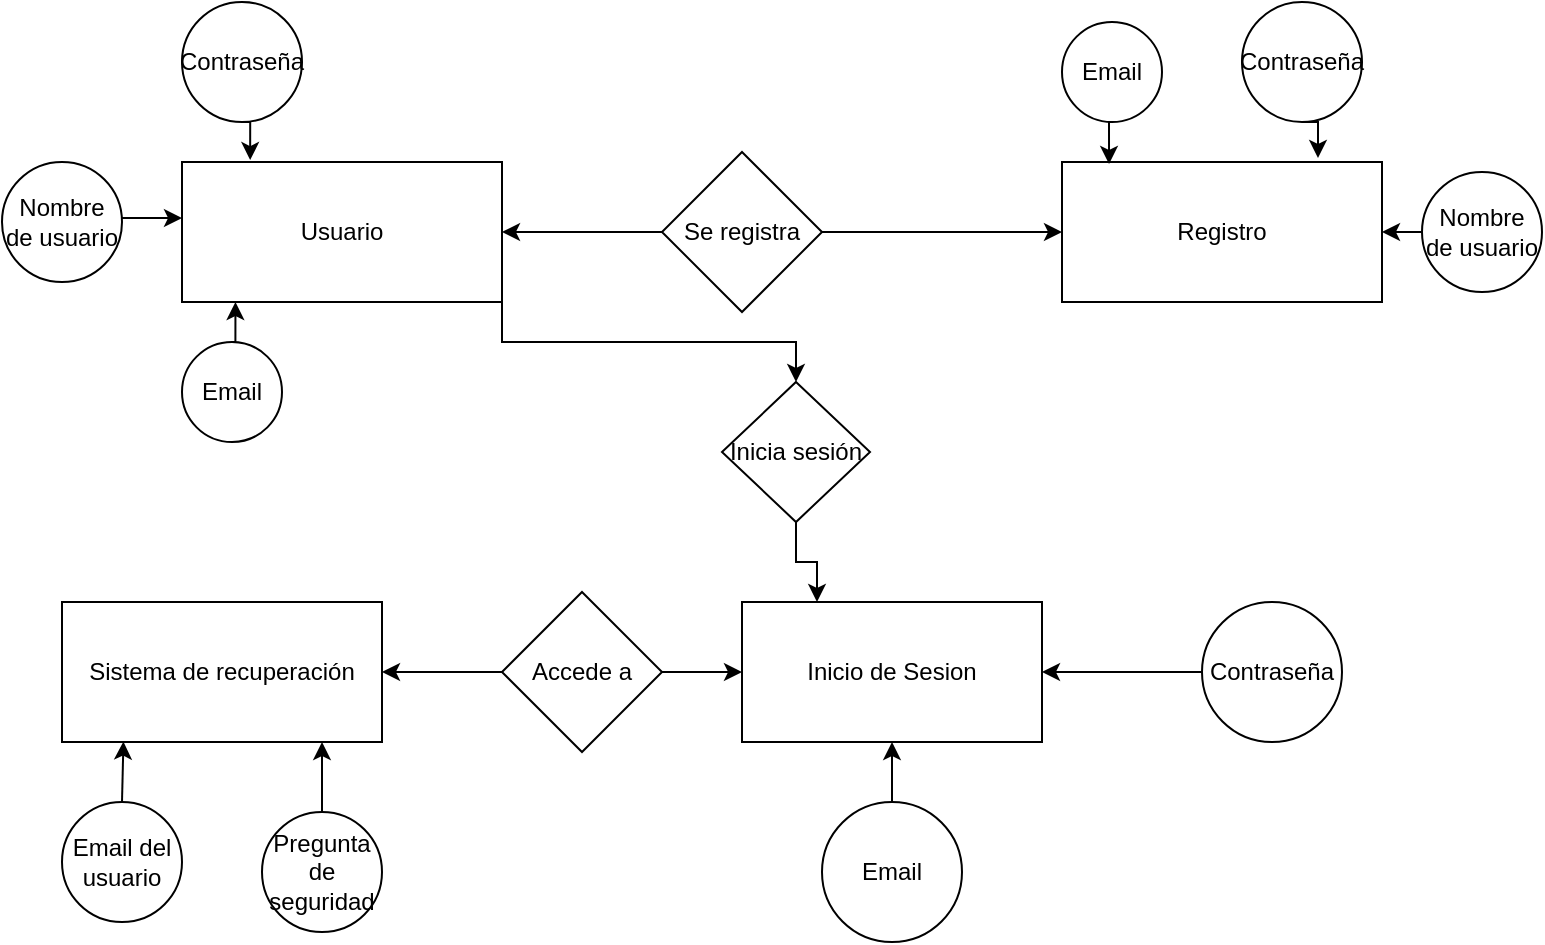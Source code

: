 <mxfile version="18.1.3" type="device"><diagram id="x92J9vLxxKY0nqDYDQZK" name="Page-1"><mxGraphModel dx="1038" dy="521" grid="1" gridSize="10" guides="1" tooltips="1" connect="1" arrows="1" fold="1" page="1" pageScale="1" pageWidth="827" pageHeight="1169" math="0" shadow="0"><root><mxCell id="0"/><mxCell id="1" parent="0"/><mxCell id="5jOtEiBpyeOS3dG_WV-c-13" style="edgeStyle=orthogonalEdgeStyle;rounded=0;orthogonalLoop=1;jettySize=auto;html=1;exitX=1;exitY=1;exitDx=0;exitDy=0;entryX=0.5;entryY=0;entryDx=0;entryDy=0;" edge="1" parent="1" source="t_LyBzLOs9hdAW1MlN3v-1" target="5jOtEiBpyeOS3dG_WV-c-12"><mxGeometry relative="1" as="geometry"><Array as="points"><mxPoint x="280" y="230"/><mxPoint x="427" y="230"/></Array></mxGeometry></mxCell><mxCell id="t_LyBzLOs9hdAW1MlN3v-1" value="Usuario" style="rounded=0;whiteSpace=wrap;html=1;" parent="1" vertex="1"><mxGeometry x="120" y="140" width="160" height="70" as="geometry"/></mxCell><mxCell id="t_LyBzLOs9hdAW1MlN3v-7" style="edgeStyle=orthogonalEdgeStyle;rounded=0;orthogonalLoop=1;jettySize=auto;html=1;exitX=0.5;exitY=1;exitDx=0;exitDy=0;entryX=0.213;entryY=-0.014;entryDx=0;entryDy=0;entryPerimeter=0;" parent="1" source="t_LyBzLOs9hdAW1MlN3v-2" target="t_LyBzLOs9hdAW1MlN3v-1" edge="1"><mxGeometry relative="1" as="geometry"/></mxCell><mxCell id="t_LyBzLOs9hdAW1MlN3v-2" value="Contraseña" style="ellipse;whiteSpace=wrap;html=1;aspect=fixed;" parent="1" vertex="1"><mxGeometry x="120" y="60" width="60" height="60" as="geometry"/></mxCell><mxCell id="t_LyBzLOs9hdAW1MlN3v-9" style="edgeStyle=orthogonalEdgeStyle;rounded=0;orthogonalLoop=1;jettySize=auto;html=1;exitX=0.5;exitY=0;exitDx=0;exitDy=0;entryX=0.167;entryY=1;entryDx=0;entryDy=0;entryPerimeter=0;" parent="1" source="t_LyBzLOs9hdAW1MlN3v-3" target="t_LyBzLOs9hdAW1MlN3v-1" edge="1"><mxGeometry relative="1" as="geometry"/></mxCell><mxCell id="t_LyBzLOs9hdAW1MlN3v-3" value="Email" style="ellipse;whiteSpace=wrap;html=1;aspect=fixed;" parent="1" vertex="1"><mxGeometry x="120" y="230" width="50" height="50" as="geometry"/></mxCell><mxCell id="t_LyBzLOs9hdAW1MlN3v-8" style="edgeStyle=orthogonalEdgeStyle;rounded=0;orthogonalLoop=1;jettySize=auto;html=1;exitX=1;exitY=0.5;exitDx=0;exitDy=0;entryX=0;entryY=0.4;entryDx=0;entryDy=0;entryPerimeter=0;" parent="1" source="t_LyBzLOs9hdAW1MlN3v-5" target="t_LyBzLOs9hdAW1MlN3v-1" edge="1"><mxGeometry relative="1" as="geometry"><mxPoint x="30" y="170" as="targetPoint"/><Array as="points"><mxPoint x="40" y="170"/><mxPoint x="40" y="168"/></Array></mxGeometry></mxCell><mxCell id="t_LyBzLOs9hdAW1MlN3v-5" value="Nombre de usuario" style="ellipse;whiteSpace=wrap;html=1;aspect=fixed;" parent="1" vertex="1"><mxGeometry x="30" y="140" width="60" height="60" as="geometry"/></mxCell><mxCell id="t_LyBzLOs9hdAW1MlN3v-12" value="Registro" style="rounded=0;whiteSpace=wrap;html=1;" parent="1" vertex="1"><mxGeometry x="560" y="140" width="160" height="70" as="geometry"/></mxCell><mxCell id="t_LyBzLOs9hdAW1MlN3v-13" value="Sistema de recuperación" style="rounded=0;whiteSpace=wrap;html=1;" parent="1" vertex="1"><mxGeometry x="60" y="360" width="160" height="70" as="geometry"/></mxCell><mxCell id="t_LyBzLOs9hdAW1MlN3v-20" style="edgeStyle=orthogonalEdgeStyle;rounded=0;orthogonalLoop=1;jettySize=auto;html=1;exitX=0.5;exitY=1;exitDx=0;exitDy=0;entryX=0.8;entryY=-0.029;entryDx=0;entryDy=0;entryPerimeter=0;" parent="1" source="t_LyBzLOs9hdAW1MlN3v-15" target="t_LyBzLOs9hdAW1MlN3v-12" edge="1"><mxGeometry relative="1" as="geometry"/></mxCell><mxCell id="t_LyBzLOs9hdAW1MlN3v-15" value="Contraseña" style="ellipse;whiteSpace=wrap;html=1;aspect=fixed;" parent="1" vertex="1"><mxGeometry x="650" y="60" width="60" height="60" as="geometry"/></mxCell><mxCell id="t_LyBzLOs9hdAW1MlN3v-21" style="edgeStyle=orthogonalEdgeStyle;rounded=0;orthogonalLoop=1;jettySize=auto;html=1;exitX=0;exitY=0.5;exitDx=0;exitDy=0;entryX=1;entryY=0.5;entryDx=0;entryDy=0;" parent="1" source="t_LyBzLOs9hdAW1MlN3v-16" target="t_LyBzLOs9hdAW1MlN3v-12" edge="1"><mxGeometry relative="1" as="geometry"/></mxCell><mxCell id="t_LyBzLOs9hdAW1MlN3v-16" value="Nombre de usuario" style="ellipse;whiteSpace=wrap;html=1;aspect=fixed;" parent="1" vertex="1"><mxGeometry x="740" y="145" width="60" height="60" as="geometry"/></mxCell><mxCell id="t_LyBzLOs9hdAW1MlN3v-18" style="edgeStyle=orthogonalEdgeStyle;rounded=0;orthogonalLoop=1;jettySize=auto;html=1;exitX=0.5;exitY=1;exitDx=0;exitDy=0;entryX=0.147;entryY=0.014;entryDx=0;entryDy=0;entryPerimeter=0;" parent="1" source="t_LyBzLOs9hdAW1MlN3v-17" target="t_LyBzLOs9hdAW1MlN3v-12" edge="1"><mxGeometry relative="1" as="geometry"/></mxCell><mxCell id="t_LyBzLOs9hdAW1MlN3v-17" value="Email" style="ellipse;whiteSpace=wrap;html=1;aspect=fixed;" parent="1" vertex="1"><mxGeometry x="560" y="70" width="50" height="50" as="geometry"/></mxCell><mxCell id="t_LyBzLOs9hdAW1MlN3v-23" style="edgeStyle=orthogonalEdgeStyle;rounded=0;orthogonalLoop=1;jettySize=auto;html=1;exitX=0;exitY=0.5;exitDx=0;exitDy=0;entryX=1;entryY=0.5;entryDx=0;entryDy=0;" parent="1" source="t_LyBzLOs9hdAW1MlN3v-22" target="t_LyBzLOs9hdAW1MlN3v-1" edge="1"><mxGeometry relative="1" as="geometry"/></mxCell><mxCell id="t_LyBzLOs9hdAW1MlN3v-24" style="edgeStyle=orthogonalEdgeStyle;rounded=0;orthogonalLoop=1;jettySize=auto;html=1;exitX=1;exitY=0.5;exitDx=0;exitDy=0;entryX=0;entryY=0.5;entryDx=0;entryDy=0;" parent="1" source="t_LyBzLOs9hdAW1MlN3v-22" target="t_LyBzLOs9hdAW1MlN3v-12" edge="1"><mxGeometry relative="1" as="geometry"/></mxCell><mxCell id="t_LyBzLOs9hdAW1MlN3v-22" value="Se registra" style="rhombus;whiteSpace=wrap;html=1;" parent="1" vertex="1"><mxGeometry x="360" y="135" width="80" height="80" as="geometry"/></mxCell><mxCell id="5jOtEiBpyeOS3dG_WV-c-20" style="edgeStyle=orthogonalEdgeStyle;rounded=0;orthogonalLoop=1;jettySize=auto;html=1;exitX=0.5;exitY=0;exitDx=0;exitDy=0;" edge="1" parent="1" source="t_LyBzLOs9hdAW1MlN3v-25"><mxGeometry relative="1" as="geometry"><mxPoint x="190" y="430" as="targetPoint"/></mxGeometry></mxCell><mxCell id="t_LyBzLOs9hdAW1MlN3v-25" value="Pregunta de seguridad" style="ellipse;whiteSpace=wrap;html=1;aspect=fixed;" parent="1" vertex="1"><mxGeometry x="160" y="465" width="60" height="60" as="geometry"/></mxCell><mxCell id="5jOtEiBpyeOS3dG_WV-c-3" value="Inicio de Sesion" style="rounded=0;whiteSpace=wrap;html=1;" vertex="1" parent="1"><mxGeometry x="400" y="360" width="150" height="70" as="geometry"/></mxCell><mxCell id="5jOtEiBpyeOS3dG_WV-c-8" value="" style="edgeStyle=orthogonalEdgeStyle;rounded=0;orthogonalLoop=1;jettySize=auto;html=1;entryX=1;entryY=0.5;entryDx=0;entryDy=0;" edge="1" parent="1" source="5jOtEiBpyeOS3dG_WV-c-4" target="5jOtEiBpyeOS3dG_WV-c-3"><mxGeometry relative="1" as="geometry"/></mxCell><mxCell id="5jOtEiBpyeOS3dG_WV-c-4" value="Contraseña" style="ellipse;whiteSpace=wrap;html=1;aspect=fixed;" vertex="1" parent="1"><mxGeometry x="630" y="360" width="70" height="70" as="geometry"/></mxCell><mxCell id="5jOtEiBpyeOS3dG_WV-c-7" value="" style="edgeStyle=orthogonalEdgeStyle;rounded=0;orthogonalLoop=1;jettySize=auto;html=1;" edge="1" parent="1" source="5jOtEiBpyeOS3dG_WV-c-5" target="5jOtEiBpyeOS3dG_WV-c-3"><mxGeometry relative="1" as="geometry"/></mxCell><mxCell id="5jOtEiBpyeOS3dG_WV-c-5" value="Email" style="ellipse;whiteSpace=wrap;html=1;aspect=fixed;" vertex="1" parent="1"><mxGeometry x="440" y="460" width="70" height="70" as="geometry"/></mxCell><mxCell id="5jOtEiBpyeOS3dG_WV-c-14" style="edgeStyle=orthogonalEdgeStyle;rounded=0;orthogonalLoop=1;jettySize=auto;html=1;exitX=0.5;exitY=1;exitDx=0;exitDy=0;entryX=0.25;entryY=0;entryDx=0;entryDy=0;" edge="1" parent="1" source="5jOtEiBpyeOS3dG_WV-c-12" target="5jOtEiBpyeOS3dG_WV-c-3"><mxGeometry relative="1" as="geometry"/></mxCell><mxCell id="5jOtEiBpyeOS3dG_WV-c-12" value="Inicia sesión" style="rhombus;whiteSpace=wrap;html=1;" vertex="1" parent="1"><mxGeometry x="390" y="250" width="74" height="70" as="geometry"/></mxCell><mxCell id="5jOtEiBpyeOS3dG_WV-c-17" style="edgeStyle=orthogonalEdgeStyle;rounded=0;orthogonalLoop=1;jettySize=auto;html=1;exitX=0;exitY=0.5;exitDx=0;exitDy=0;entryX=1;entryY=0.5;entryDx=0;entryDy=0;" edge="1" parent="1" source="5jOtEiBpyeOS3dG_WV-c-15" target="t_LyBzLOs9hdAW1MlN3v-13"><mxGeometry relative="1" as="geometry"/></mxCell><mxCell id="5jOtEiBpyeOS3dG_WV-c-22" style="edgeStyle=orthogonalEdgeStyle;rounded=0;orthogonalLoop=1;jettySize=auto;html=1;exitX=1;exitY=0.5;exitDx=0;exitDy=0;entryX=0;entryY=0.5;entryDx=0;entryDy=0;" edge="1" parent="1" source="5jOtEiBpyeOS3dG_WV-c-15" target="5jOtEiBpyeOS3dG_WV-c-3"><mxGeometry relative="1" as="geometry"/></mxCell><mxCell id="5jOtEiBpyeOS3dG_WV-c-15" value="Accede a" style="rhombus;whiteSpace=wrap;html=1;" vertex="1" parent="1"><mxGeometry x="280" y="355" width="80" height="80" as="geometry"/></mxCell><mxCell id="5jOtEiBpyeOS3dG_WV-c-21" style="edgeStyle=orthogonalEdgeStyle;rounded=0;orthogonalLoop=1;jettySize=auto;html=1;exitX=0.5;exitY=0;exitDx=0;exitDy=0;entryX=0.192;entryY=0.997;entryDx=0;entryDy=0;entryPerimeter=0;" edge="1" parent="1" source="5jOtEiBpyeOS3dG_WV-c-18" target="t_LyBzLOs9hdAW1MlN3v-13"><mxGeometry relative="1" as="geometry"/></mxCell><mxCell id="5jOtEiBpyeOS3dG_WV-c-18" value="Email del usuario" style="ellipse;whiteSpace=wrap;html=1;aspect=fixed;" vertex="1" parent="1"><mxGeometry x="60" y="460" width="60" height="60" as="geometry"/></mxCell></root></mxGraphModel></diagram></mxfile>